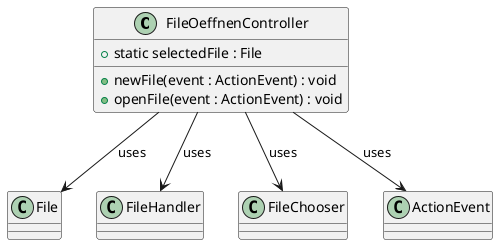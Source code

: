 @startuml
class FileOeffnenController {
  +static selectedFile : File

  +newFile(event : ActionEvent) : void
  +openFile(event : ActionEvent) : void
}

' Classes
class File
class FileHandler
class FileChooser
class ActionEvent

' Dependencies
FileOeffnenController --> FileHandler : uses
FileOeffnenController --> File : uses
FileOeffnenController --> FileChooser : uses
FileOeffnenController --> ActionEvent : uses
@enduml
